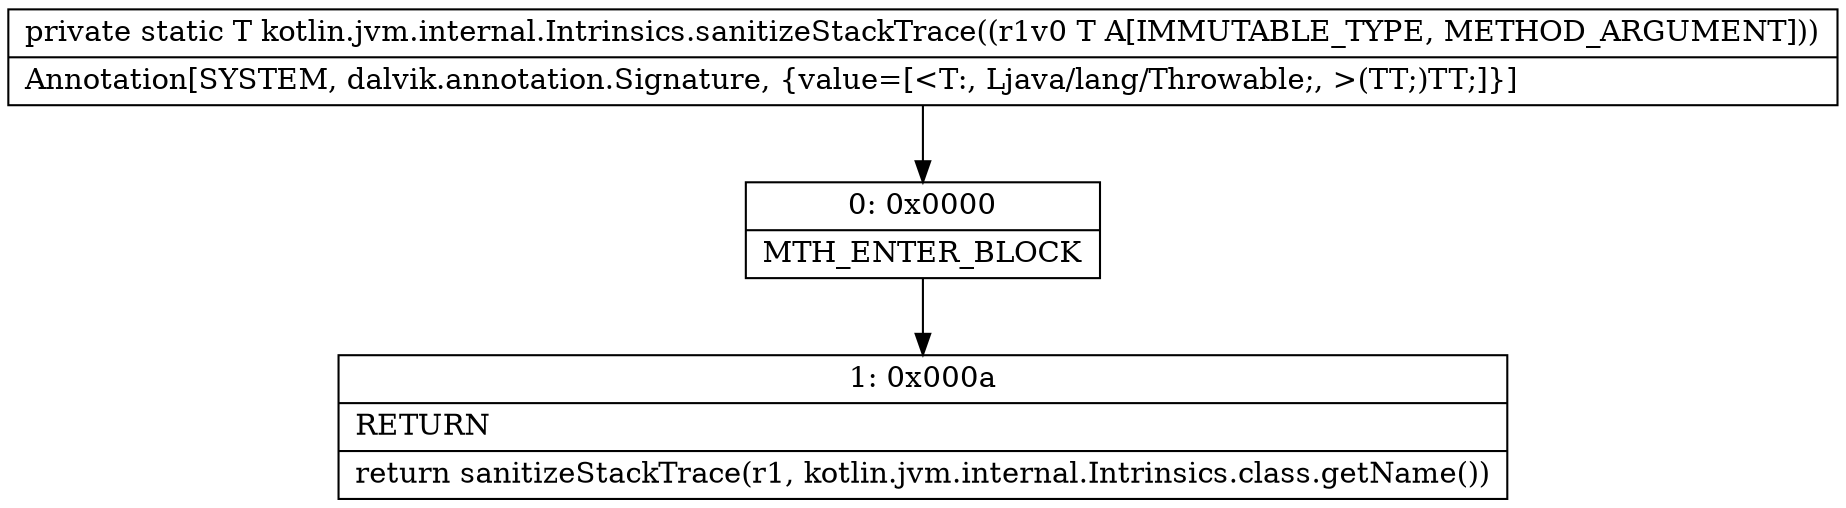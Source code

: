 digraph "CFG forkotlin.jvm.internal.Intrinsics.sanitizeStackTrace(Ljava\/lang\/Throwable;)Ljava\/lang\/Throwable;" {
Node_0 [shape=record,label="{0\:\ 0x0000|MTH_ENTER_BLOCK\l}"];
Node_1 [shape=record,label="{1\:\ 0x000a|RETURN\l|return sanitizeStackTrace(r1, kotlin.jvm.internal.Intrinsics.class.getName())\l}"];
MethodNode[shape=record,label="{private static T kotlin.jvm.internal.Intrinsics.sanitizeStackTrace((r1v0 T A[IMMUTABLE_TYPE, METHOD_ARGUMENT]))  | Annotation[SYSTEM, dalvik.annotation.Signature, \{value=[\<T:, Ljava\/lang\/Throwable;, \>(TT;)TT;]\}]\l}"];
MethodNode -> Node_0;
Node_0 -> Node_1;
}

